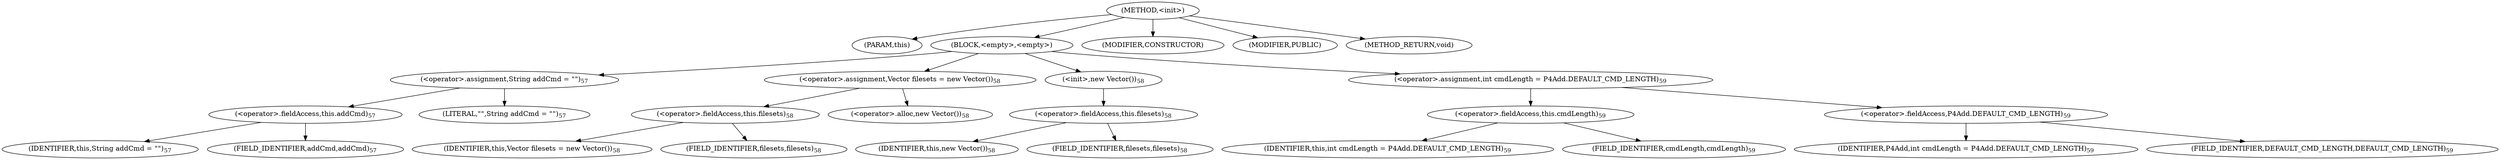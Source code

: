 digraph "&lt;init&gt;" {  
"274" [label = <(METHOD,&lt;init&gt;)> ]
"275" [label = <(PARAM,this)> ]
"276" [label = <(BLOCK,&lt;empty&gt;,&lt;empty&gt;)> ]
"277" [label = <(&lt;operator&gt;.assignment,String addCmd = &quot;&quot;)<SUB>57</SUB>> ]
"278" [label = <(&lt;operator&gt;.fieldAccess,this.addCmd)<SUB>57</SUB>> ]
"279" [label = <(IDENTIFIER,this,String addCmd = &quot;&quot;)<SUB>57</SUB>> ]
"280" [label = <(FIELD_IDENTIFIER,addCmd,addCmd)<SUB>57</SUB>> ]
"281" [label = <(LITERAL,&quot;&quot;,String addCmd = &quot;&quot;)<SUB>57</SUB>> ]
"282" [label = <(&lt;operator&gt;.assignment,Vector filesets = new Vector())<SUB>58</SUB>> ]
"283" [label = <(&lt;operator&gt;.fieldAccess,this.filesets)<SUB>58</SUB>> ]
"284" [label = <(IDENTIFIER,this,Vector filesets = new Vector())<SUB>58</SUB>> ]
"285" [label = <(FIELD_IDENTIFIER,filesets,filesets)<SUB>58</SUB>> ]
"286" [label = <(&lt;operator&gt;.alloc,new Vector())<SUB>58</SUB>> ]
"287" [label = <(&lt;init&gt;,new Vector())<SUB>58</SUB>> ]
"288" [label = <(&lt;operator&gt;.fieldAccess,this.filesets)<SUB>58</SUB>> ]
"289" [label = <(IDENTIFIER,this,new Vector())<SUB>58</SUB>> ]
"290" [label = <(FIELD_IDENTIFIER,filesets,filesets)<SUB>58</SUB>> ]
"291" [label = <(&lt;operator&gt;.assignment,int cmdLength = P4Add.DEFAULT_CMD_LENGTH)<SUB>59</SUB>> ]
"292" [label = <(&lt;operator&gt;.fieldAccess,this.cmdLength)<SUB>59</SUB>> ]
"293" [label = <(IDENTIFIER,this,int cmdLength = P4Add.DEFAULT_CMD_LENGTH)<SUB>59</SUB>> ]
"294" [label = <(FIELD_IDENTIFIER,cmdLength,cmdLength)<SUB>59</SUB>> ]
"295" [label = <(&lt;operator&gt;.fieldAccess,P4Add.DEFAULT_CMD_LENGTH)<SUB>59</SUB>> ]
"296" [label = <(IDENTIFIER,P4Add,int cmdLength = P4Add.DEFAULT_CMD_LENGTH)<SUB>59</SUB>> ]
"297" [label = <(FIELD_IDENTIFIER,DEFAULT_CMD_LENGTH,DEFAULT_CMD_LENGTH)<SUB>59</SUB>> ]
"298" [label = <(MODIFIER,CONSTRUCTOR)> ]
"299" [label = <(MODIFIER,PUBLIC)> ]
"300" [label = <(METHOD_RETURN,void)> ]
  "274" -> "275" 
  "274" -> "276" 
  "274" -> "298" 
  "274" -> "299" 
  "274" -> "300" 
  "276" -> "277" 
  "276" -> "282" 
  "276" -> "287" 
  "276" -> "291" 
  "277" -> "278" 
  "277" -> "281" 
  "278" -> "279" 
  "278" -> "280" 
  "282" -> "283" 
  "282" -> "286" 
  "283" -> "284" 
  "283" -> "285" 
  "287" -> "288" 
  "288" -> "289" 
  "288" -> "290" 
  "291" -> "292" 
  "291" -> "295" 
  "292" -> "293" 
  "292" -> "294" 
  "295" -> "296" 
  "295" -> "297" 
}
